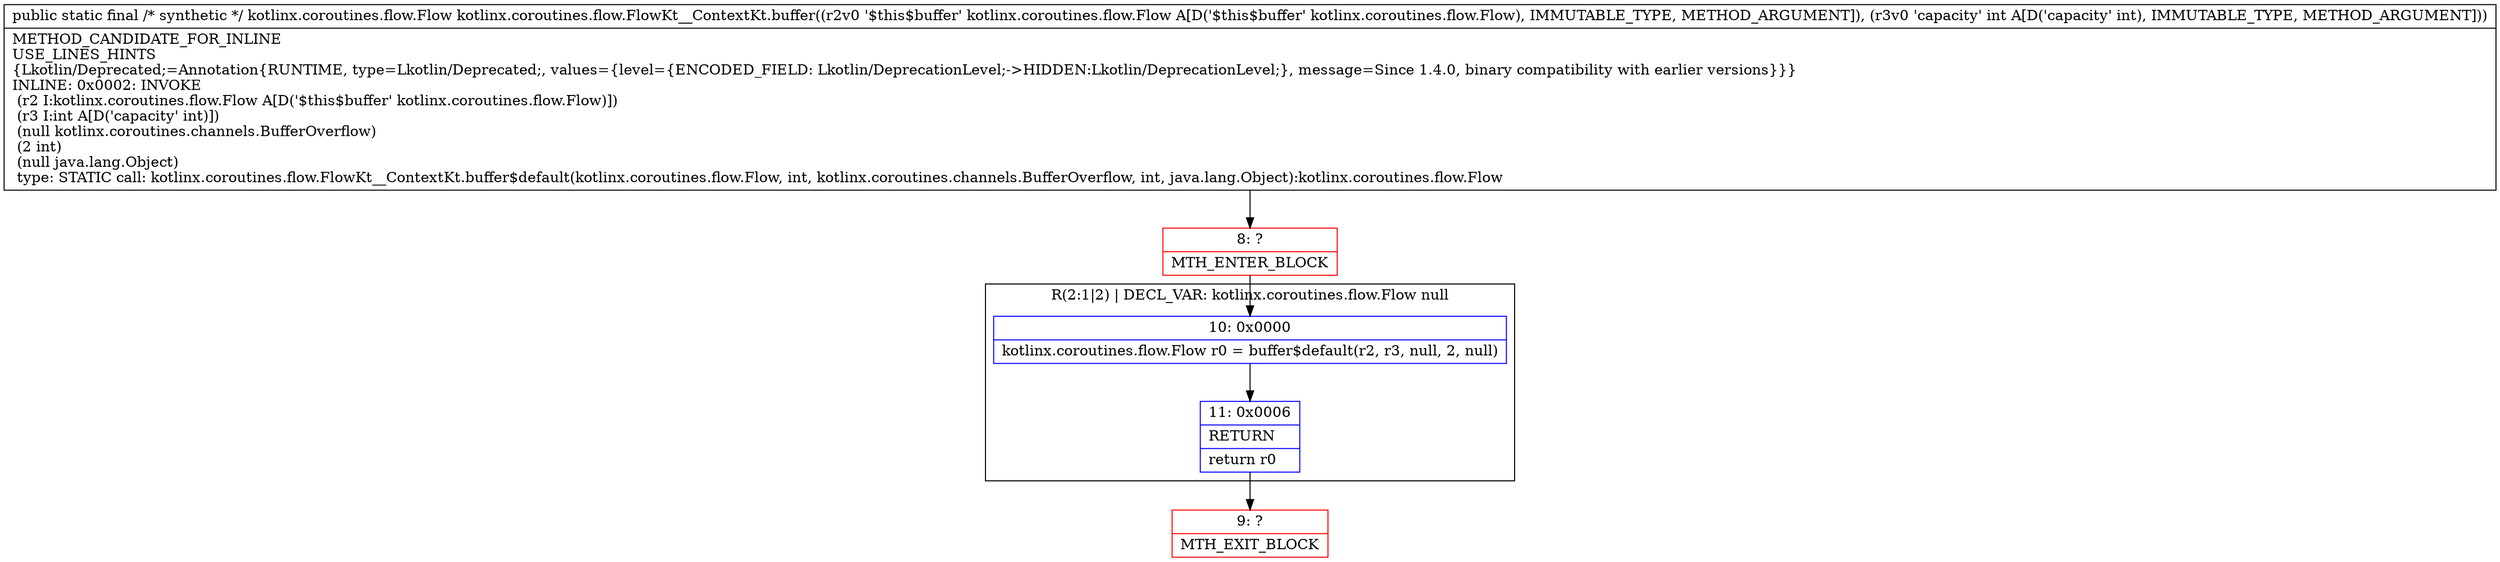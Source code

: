digraph "CFG forkotlinx.coroutines.flow.FlowKt__ContextKt.buffer(Lkotlinx\/coroutines\/flow\/Flow;I)Lkotlinx\/coroutines\/flow\/Flow;" {
subgraph cluster_Region_2344524 {
label = "R(2:1|2) | DECL_VAR: kotlinx.coroutines.flow.Flow null\l";
node [shape=record,color=blue];
Node_10 [shape=record,label="{10\:\ 0x0000|kotlinx.coroutines.flow.Flow r0 = buffer$default(r2, r3, null, 2, null)\l}"];
Node_11 [shape=record,label="{11\:\ 0x0006|RETURN\l|return r0\l}"];
}
Node_8 [shape=record,color=red,label="{8\:\ ?|MTH_ENTER_BLOCK\l}"];
Node_9 [shape=record,color=red,label="{9\:\ ?|MTH_EXIT_BLOCK\l}"];
MethodNode[shape=record,label="{public static final \/* synthetic *\/ kotlinx.coroutines.flow.Flow kotlinx.coroutines.flow.FlowKt__ContextKt.buffer((r2v0 '$this$buffer' kotlinx.coroutines.flow.Flow A[D('$this$buffer' kotlinx.coroutines.flow.Flow), IMMUTABLE_TYPE, METHOD_ARGUMENT]), (r3v0 'capacity' int A[D('capacity' int), IMMUTABLE_TYPE, METHOD_ARGUMENT]))  | METHOD_CANDIDATE_FOR_INLINE\lUSE_LINES_HINTS\l\{Lkotlin\/Deprecated;=Annotation\{RUNTIME, type=Lkotlin\/Deprecated;, values=\{level=\{ENCODED_FIELD: Lkotlin\/DeprecationLevel;\-\>HIDDEN:Lkotlin\/DeprecationLevel;\}, message=Since 1.4.0, binary compatibility with earlier versions\}\}\}\lINLINE: 0x0002: INVOKE  \l  (r2 I:kotlinx.coroutines.flow.Flow A[D('$this$buffer' kotlinx.coroutines.flow.Flow)])\l  (r3 I:int A[D('capacity' int)])\l  (null kotlinx.coroutines.channels.BufferOverflow)\l  (2 int)\l  (null java.lang.Object)\l type: STATIC call: kotlinx.coroutines.flow.FlowKt__ContextKt.buffer$default(kotlinx.coroutines.flow.Flow, int, kotlinx.coroutines.channels.BufferOverflow, int, java.lang.Object):kotlinx.coroutines.flow.Flow\l}"];
MethodNode -> Node_8;Node_10 -> Node_11;
Node_11 -> Node_9;
Node_8 -> Node_10;
}

